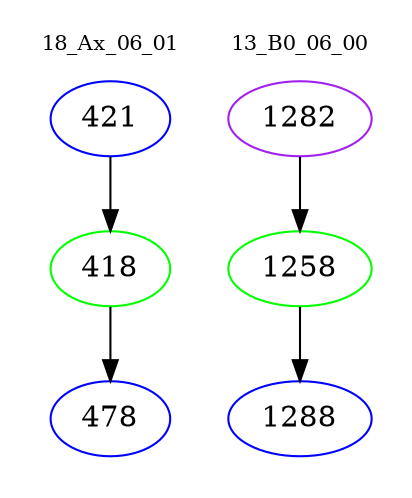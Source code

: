 digraph{
subgraph cluster_0 {
color = white
label = "18_Ax_06_01";
fontsize=10;
T0_421 [label="421", color="blue"]
T0_421 -> T0_418 [color="black"]
T0_418 [label="418", color="green"]
T0_418 -> T0_478 [color="black"]
T0_478 [label="478", color="blue"]
}
subgraph cluster_1 {
color = white
label = "13_B0_06_00";
fontsize=10;
T1_1282 [label="1282", color="purple"]
T1_1282 -> T1_1258 [color="black"]
T1_1258 [label="1258", color="green"]
T1_1258 -> T1_1288 [color="black"]
T1_1288 [label="1288", color="blue"]
}
}
